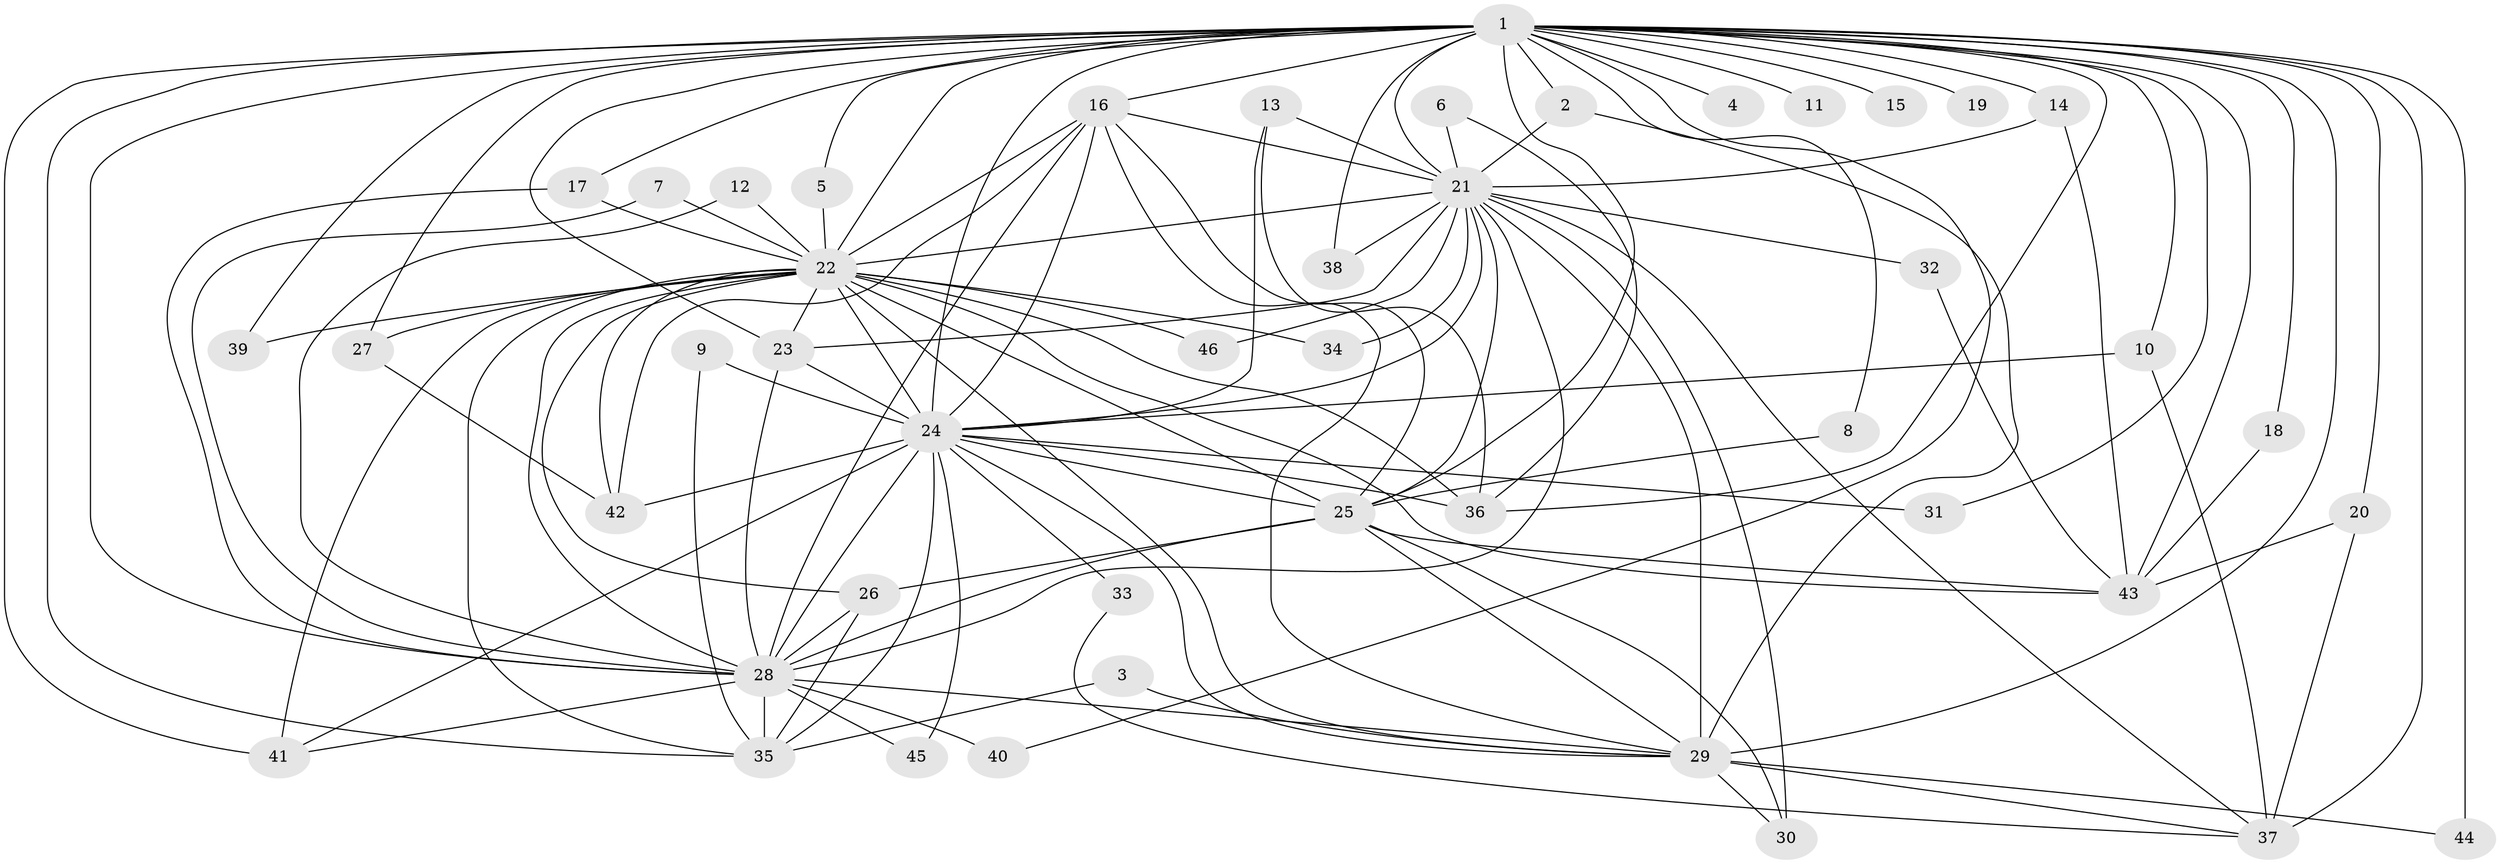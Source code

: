 // original degree distribution, {22: 0.011111111111111112, 31: 0.011111111111111112, 20: 0.022222222222222223, 12: 0.011111111111111112, 21: 0.011111111111111112, 23: 0.011111111111111112, 17: 0.022222222222222223, 16: 0.011111111111111112, 4: 0.07777777777777778, 8: 0.011111111111111112, 2: 0.5222222222222223, 6: 0.022222222222222223, 3: 0.25555555555555554}
// Generated by graph-tools (version 1.1) at 2025/25/03/09/25 03:25:46]
// undirected, 46 vertices, 121 edges
graph export_dot {
graph [start="1"]
  node [color=gray90,style=filled];
  1;
  2;
  3;
  4;
  5;
  6;
  7;
  8;
  9;
  10;
  11;
  12;
  13;
  14;
  15;
  16;
  17;
  18;
  19;
  20;
  21;
  22;
  23;
  24;
  25;
  26;
  27;
  28;
  29;
  30;
  31;
  32;
  33;
  34;
  35;
  36;
  37;
  38;
  39;
  40;
  41;
  42;
  43;
  44;
  45;
  46;
  1 -- 2 [weight=1.0];
  1 -- 4 [weight=1.0];
  1 -- 5 [weight=1.0];
  1 -- 8 [weight=1.0];
  1 -- 10 [weight=1.0];
  1 -- 11 [weight=1.0];
  1 -- 14 [weight=1.0];
  1 -- 15 [weight=1.0];
  1 -- 16 [weight=2.0];
  1 -- 17 [weight=1.0];
  1 -- 18 [weight=1.0];
  1 -- 19 [weight=1.0];
  1 -- 20 [weight=1.0];
  1 -- 21 [weight=2.0];
  1 -- 22 [weight=4.0];
  1 -- 23 [weight=1.0];
  1 -- 24 [weight=2.0];
  1 -- 25 [weight=4.0];
  1 -- 27 [weight=1.0];
  1 -- 28 [weight=2.0];
  1 -- 29 [weight=4.0];
  1 -- 31 [weight=1.0];
  1 -- 35 [weight=1.0];
  1 -- 36 [weight=1.0];
  1 -- 37 [weight=2.0];
  1 -- 38 [weight=1.0];
  1 -- 39 [weight=1.0];
  1 -- 40 [weight=1.0];
  1 -- 41 [weight=1.0];
  1 -- 43 [weight=2.0];
  1 -- 44 [weight=2.0];
  2 -- 21 [weight=2.0];
  2 -- 29 [weight=1.0];
  3 -- 29 [weight=1.0];
  3 -- 35 [weight=1.0];
  5 -- 22 [weight=1.0];
  6 -- 21 [weight=1.0];
  6 -- 36 [weight=1.0];
  7 -- 22 [weight=1.0];
  7 -- 28 [weight=1.0];
  8 -- 25 [weight=1.0];
  9 -- 24 [weight=1.0];
  9 -- 35 [weight=1.0];
  10 -- 24 [weight=1.0];
  10 -- 37 [weight=1.0];
  12 -- 22 [weight=1.0];
  12 -- 28 [weight=1.0];
  13 -- 21 [weight=1.0];
  13 -- 24 [weight=1.0];
  13 -- 36 [weight=1.0];
  14 -- 21 [weight=1.0];
  14 -- 43 [weight=1.0];
  16 -- 21 [weight=1.0];
  16 -- 22 [weight=2.0];
  16 -- 24 [weight=3.0];
  16 -- 25 [weight=1.0];
  16 -- 28 [weight=1.0];
  16 -- 29 [weight=1.0];
  16 -- 42 [weight=1.0];
  17 -- 22 [weight=1.0];
  17 -- 28 [weight=1.0];
  18 -- 43 [weight=1.0];
  20 -- 37 [weight=1.0];
  20 -- 43 [weight=1.0];
  21 -- 22 [weight=4.0];
  21 -- 23 [weight=1.0];
  21 -- 24 [weight=1.0];
  21 -- 25 [weight=1.0];
  21 -- 28 [weight=1.0];
  21 -- 29 [weight=2.0];
  21 -- 30 [weight=1.0];
  21 -- 32 [weight=1.0];
  21 -- 34 [weight=1.0];
  21 -- 37 [weight=1.0];
  21 -- 38 [weight=1.0];
  21 -- 46 [weight=1.0];
  22 -- 23 [weight=1.0];
  22 -- 24 [weight=3.0];
  22 -- 25 [weight=2.0];
  22 -- 26 [weight=1.0];
  22 -- 27 [weight=1.0];
  22 -- 28 [weight=2.0];
  22 -- 29 [weight=2.0];
  22 -- 34 [weight=1.0];
  22 -- 35 [weight=2.0];
  22 -- 36 [weight=2.0];
  22 -- 39 [weight=1.0];
  22 -- 41 [weight=1.0];
  22 -- 42 [weight=1.0];
  22 -- 43 [weight=1.0];
  22 -- 46 [weight=1.0];
  23 -- 24 [weight=1.0];
  23 -- 28 [weight=1.0];
  24 -- 25 [weight=1.0];
  24 -- 28 [weight=1.0];
  24 -- 29 [weight=1.0];
  24 -- 31 [weight=1.0];
  24 -- 33 [weight=1.0];
  24 -- 35 [weight=2.0];
  24 -- 36 [weight=1.0];
  24 -- 41 [weight=1.0];
  24 -- 42 [weight=1.0];
  24 -- 45 [weight=2.0];
  25 -- 26 [weight=1.0];
  25 -- 28 [weight=3.0];
  25 -- 29 [weight=1.0];
  25 -- 30 [weight=1.0];
  25 -- 43 [weight=1.0];
  26 -- 28 [weight=1.0];
  26 -- 35 [weight=1.0];
  27 -- 42 [weight=1.0];
  28 -- 29 [weight=1.0];
  28 -- 35 [weight=1.0];
  28 -- 40 [weight=1.0];
  28 -- 41 [weight=1.0];
  28 -- 45 [weight=1.0];
  29 -- 30 [weight=1.0];
  29 -- 37 [weight=1.0];
  29 -- 44 [weight=1.0];
  32 -- 43 [weight=1.0];
  33 -- 37 [weight=1.0];
}
